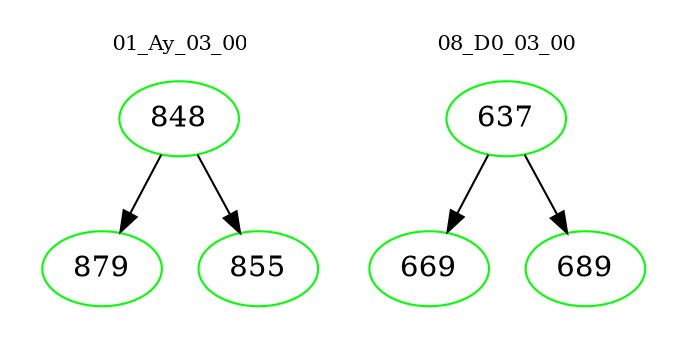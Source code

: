 digraph{
subgraph cluster_0 {
color = white
label = "01_Ay_03_00";
fontsize=10;
T0_848 [label="848", color="green"]
T0_848 -> T0_879 [color="black"]
T0_879 [label="879", color="green"]
T0_848 -> T0_855 [color="black"]
T0_855 [label="855", color="green"]
}
subgraph cluster_1 {
color = white
label = "08_D0_03_00";
fontsize=10;
T1_637 [label="637", color="green"]
T1_637 -> T1_669 [color="black"]
T1_669 [label="669", color="green"]
T1_637 -> T1_689 [color="black"]
T1_689 [label="689", color="green"]
}
}
